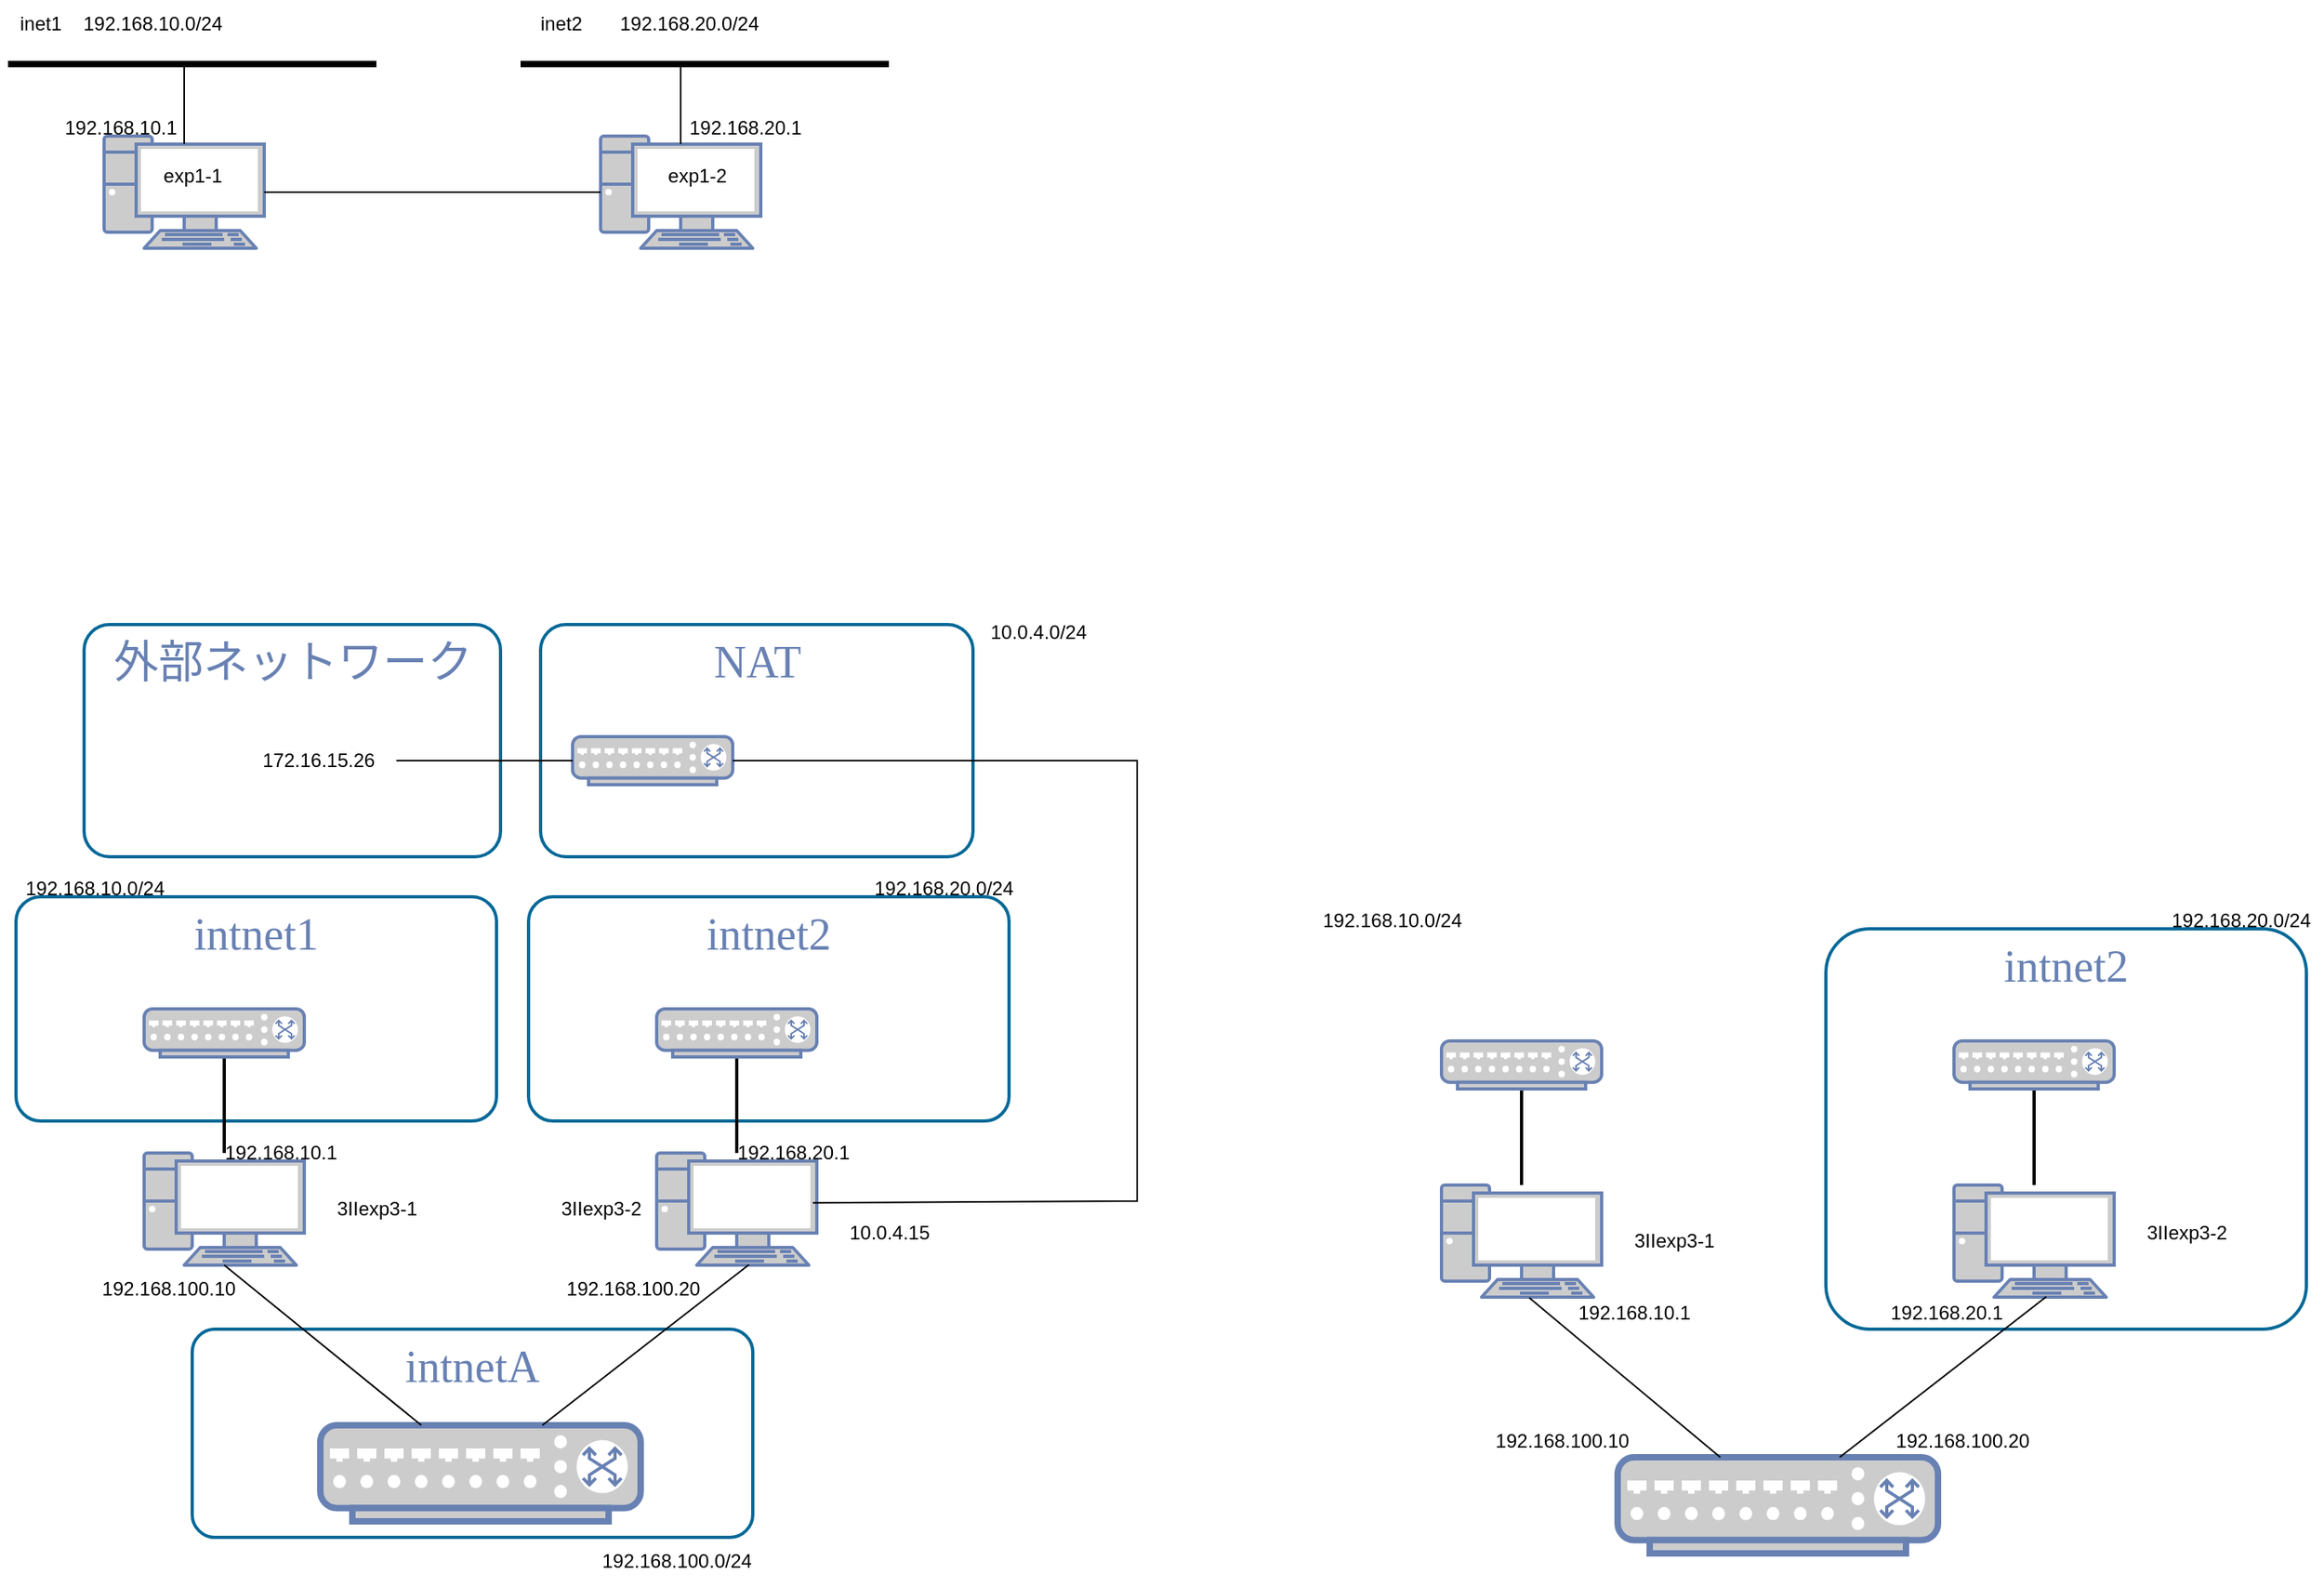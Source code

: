 <mxfile version="24.6.4" type="device">
  <diagram name="Page-1" id="b_qInB4xrP7YfWSxQSzD">
    <mxGraphModel dx="989" dy="532" grid="1" gridSize="10" guides="1" tooltips="1" connect="1" arrows="1" fold="1" page="1" pageScale="1" pageWidth="1920" pageHeight="1200" math="0" shadow="0">
      <root>
        <mxCell id="0" />
        <mxCell id="1" parent="0" />
        <mxCell id="RZSz1_4MtWfsbUxsrrww-99" value="NAT" style="rounded=1;whiteSpace=wrap;html=1;shadow=0;comic=0;strokeColor=#036897;strokeWidth=2;fillColor=none;fontFamily=Verdana;fontSize=28;fontColor=#6881B3;align=center;arcSize=11;verticalAlign=top;" vertex="1" parent="1">
          <mxGeometry x="397.5" y="420" width="270" height="145" as="geometry" />
        </mxCell>
        <mxCell id="RZSz1_4MtWfsbUxsrrww-7" value="intnetA" style="rounded=1;whiteSpace=wrap;html=1;shadow=0;comic=0;strokeColor=#036897;strokeWidth=2;fillColor=none;fontFamily=Verdana;fontSize=28;fontColor=#6881B3;align=center;arcSize=11;verticalAlign=top;" vertex="1" parent="1">
          <mxGeometry x="180" y="860" width="350" height="130" as="geometry" />
        </mxCell>
        <mxCell id="m9mQWVwBYvNHLhUvZ-SC-31" value="intnet2" style="rounded=1;whiteSpace=wrap;html=1;shadow=0;comic=0;strokeColor=#036897;strokeWidth=2;fillColor=none;fontFamily=Verdana;fontSize=28;fontColor=#6881B3;align=center;arcSize=11;verticalAlign=top;" parent="1" vertex="1">
          <mxGeometry x="390" y="590" width="300" height="140" as="geometry" />
        </mxCell>
        <mxCell id="m9mQWVwBYvNHLhUvZ-SC-1" value="" style="fontColor=#0066CC;verticalAlign=top;verticalLabelPosition=bottom;labelPosition=center;align=center;html=1;outlineConnect=0;fillColor=#CCCCCC;strokeColor=#6881B3;gradientColor=none;gradientDirection=north;strokeWidth=2;shape=mxgraph.networks.pc;" parent="1" vertex="1">
          <mxGeometry x="125" y="115" width="100" height="70" as="geometry" />
        </mxCell>
        <mxCell id="m9mQWVwBYvNHLhUvZ-SC-2" value="" style="fontColor=#0066CC;verticalAlign=top;verticalLabelPosition=bottom;labelPosition=center;align=center;html=1;outlineConnect=0;fillColor=#CCCCCC;strokeColor=#6881B3;gradientColor=none;gradientDirection=north;strokeWidth=2;shape=mxgraph.networks.pc;" parent="1" vertex="1">
          <mxGeometry x="435" y="115" width="100" height="70" as="geometry" />
        </mxCell>
        <mxCell id="m9mQWVwBYvNHLhUvZ-SC-3" value="" style="line;strokeWidth=4;html=1;perimeter=backbonePerimeter;points=[];outlineConnect=0;" parent="1" vertex="1">
          <mxGeometry x="65" y="65" width="230" height="10" as="geometry" />
        </mxCell>
        <mxCell id="m9mQWVwBYvNHLhUvZ-SC-4" value="" style="line;strokeWidth=4;html=1;perimeter=backbonePerimeter;points=[];outlineConnect=0;" parent="1" vertex="1">
          <mxGeometry x="385" y="65" width="230" height="10" as="geometry" />
        </mxCell>
        <mxCell id="m9mQWVwBYvNHLhUvZ-SC-5" value="" style="endArrow=none;html=1;rounded=0;exitX=0.5;exitY=0.07;exitDx=0;exitDy=0;exitPerimeter=0;" parent="1" source="m9mQWVwBYvNHLhUvZ-SC-2" target="m9mQWVwBYvNHLhUvZ-SC-4" edge="1">
          <mxGeometry width="50" height="50" relative="1" as="geometry">
            <mxPoint x="189.667" y="125" as="sourcePoint" />
            <mxPoint x="195" y="81" as="targetPoint" />
            <Array as="points">
              <mxPoint x="485" y="75" />
            </Array>
          </mxGeometry>
        </mxCell>
        <mxCell id="m9mQWVwBYvNHLhUvZ-SC-6" value="" style="endArrow=none;html=1;rounded=0;exitX=0.5;exitY=0.07;exitDx=0;exitDy=0;exitPerimeter=0;" parent="1" source="m9mQWVwBYvNHLhUvZ-SC-1" target="m9mQWVwBYvNHLhUvZ-SC-3" edge="1">
          <mxGeometry width="50" height="50" relative="1" as="geometry">
            <mxPoint x="305" y="325" as="sourcePoint" />
            <mxPoint x="225" y="105" as="targetPoint" />
          </mxGeometry>
        </mxCell>
        <mxCell id="m9mQWVwBYvNHLhUvZ-SC-7" value="inet1" style="text;html=1;align=center;verticalAlign=middle;resizable=0;points=[];autosize=1;strokeColor=none;fillColor=none;" parent="1" vertex="1">
          <mxGeometry x="60" y="30" width="50" height="30" as="geometry" />
        </mxCell>
        <mxCell id="m9mQWVwBYvNHLhUvZ-SC-8" value="exp1-1" style="text;html=1;align=center;verticalAlign=middle;resizable=0;points=[];autosize=1;strokeColor=none;fillColor=none;" parent="1" vertex="1">
          <mxGeometry x="150" y="125" width="60" height="30" as="geometry" />
        </mxCell>
        <mxCell id="m9mQWVwBYvNHLhUvZ-SC-9" value="exp1-2" style="text;html=1;align=center;verticalAlign=middle;resizable=0;points=[];autosize=1;strokeColor=none;fillColor=none;" parent="1" vertex="1">
          <mxGeometry x="465" y="125" width="60" height="30" as="geometry" />
        </mxCell>
        <mxCell id="m9mQWVwBYvNHLhUvZ-SC-10" value="inet2" style="text;html=1;align=center;verticalAlign=middle;resizable=0;points=[];autosize=1;strokeColor=none;fillColor=none;" parent="1" vertex="1">
          <mxGeometry x="385" y="30" width="50" height="30" as="geometry" />
        </mxCell>
        <mxCell id="m9mQWVwBYvNHLhUvZ-SC-11" value="192.168.10.0/24" style="text;html=1;align=center;verticalAlign=middle;resizable=0;points=[];autosize=1;strokeColor=none;fillColor=none;" parent="1" vertex="1">
          <mxGeometry x="100" y="30" width="110" height="30" as="geometry" />
        </mxCell>
        <mxCell id="m9mQWVwBYvNHLhUvZ-SC-12" value="192.168.20.0/24" style="text;html=1;align=center;verticalAlign=middle;resizable=0;points=[];autosize=1;strokeColor=none;fillColor=none;" parent="1" vertex="1">
          <mxGeometry x="435" y="30" width="110" height="30" as="geometry" />
        </mxCell>
        <mxCell id="m9mQWVwBYvNHLhUvZ-SC-13" value="192.168.10.1" style="text;html=1;align=center;verticalAlign=middle;resizable=0;points=[];autosize=1;strokeColor=none;fillColor=none;" parent="1" vertex="1">
          <mxGeometry x="90" y="95" width="90" height="30" as="geometry" />
        </mxCell>
        <mxCell id="m9mQWVwBYvNHLhUvZ-SC-14" value="192.168.20.1" style="text;html=1;align=center;verticalAlign=middle;resizable=0;points=[];autosize=1;strokeColor=none;fillColor=none;" parent="1" vertex="1">
          <mxGeometry x="480" y="95" width="90" height="30" as="geometry" />
        </mxCell>
        <mxCell id="m9mQWVwBYvNHLhUvZ-SC-27" value="intnet1" style="rounded=1;whiteSpace=wrap;html=1;shadow=0;comic=0;strokeColor=#036897;strokeWidth=2;fillColor=none;fontFamily=Verdana;fontSize=28;fontColor=#6881B3;align=center;arcSize=11;verticalAlign=top;" parent="1" vertex="1">
          <mxGeometry x="70" y="590" width="300" height="140" as="geometry" />
        </mxCell>
        <mxCell id="m9mQWVwBYvNHLhUvZ-SC-28" value="" style="fontColor=#0066CC;verticalAlign=top;verticalLabelPosition=bottom;labelPosition=center;align=center;html=1;fillColor=#CCCCCC;strokeColor=#6881B3;gradientColor=none;gradientDirection=north;strokeWidth=2;shape=mxgraph.networks.pc;rounded=0;shadow=0;comic=0;" parent="1" vertex="1">
          <mxGeometry x="150.0" y="750" width="100" height="70" as="geometry" />
        </mxCell>
        <mxCell id="m9mQWVwBYvNHLhUvZ-SC-29" style="edgeStyle=none;html=1;labelBackgroundColor=none;endArrow=none;endFill=0;strokeWidth=2;fontFamily=Verdana;fontSize=15;fontColor=#036897;entryX=0.5;entryY=1;entryDx=0;entryDy=0;entryPerimeter=0;" parent="1" source="m9mQWVwBYvNHLhUvZ-SC-28" target="m9mQWVwBYvNHLhUvZ-SC-30" edge="1">
          <mxGeometry relative="1" as="geometry">
            <mxPoint x="223.014" y="695" as="targetPoint" />
          </mxGeometry>
        </mxCell>
        <mxCell id="m9mQWVwBYvNHLhUvZ-SC-30" value="" style="fontColor=#0066CC;verticalAlign=top;verticalLabelPosition=bottom;labelPosition=center;align=center;html=1;outlineConnect=0;fillColor=#CCCCCC;strokeColor=#6881B3;gradientColor=none;gradientDirection=north;strokeWidth=2;shape=mxgraph.networks.switch;" parent="1" vertex="1">
          <mxGeometry x="150" y="660" width="100" height="30" as="geometry" />
        </mxCell>
        <mxCell id="m9mQWVwBYvNHLhUvZ-SC-32" value="" style="fontColor=#0066CC;verticalAlign=top;verticalLabelPosition=bottom;labelPosition=center;align=center;html=1;fillColor=#CCCCCC;strokeColor=#6881B3;gradientColor=none;gradientDirection=north;strokeWidth=2;shape=mxgraph.networks.pc;rounded=0;shadow=0;comic=0;" parent="1" vertex="1">
          <mxGeometry x="470.0" y="750" width="100" height="70" as="geometry" />
        </mxCell>
        <mxCell id="m9mQWVwBYvNHLhUvZ-SC-33" style="edgeStyle=none;html=1;labelBackgroundColor=none;endArrow=none;endFill=0;strokeWidth=2;fontFamily=Verdana;fontSize=15;fontColor=#036897;entryX=0.5;entryY=1;entryDx=0;entryDy=0;entryPerimeter=0;" parent="1" source="m9mQWVwBYvNHLhUvZ-SC-32" target="m9mQWVwBYvNHLhUvZ-SC-34" edge="1">
          <mxGeometry relative="1" as="geometry">
            <mxPoint x="543.014" y="695" as="targetPoint" />
          </mxGeometry>
        </mxCell>
        <mxCell id="m9mQWVwBYvNHLhUvZ-SC-34" value="" style="fontColor=#0066CC;verticalAlign=top;verticalLabelPosition=bottom;labelPosition=center;align=center;html=1;outlineConnect=0;fillColor=#CCCCCC;strokeColor=#6881B3;gradientColor=none;gradientDirection=north;strokeWidth=2;shape=mxgraph.networks.switch;" parent="1" vertex="1">
          <mxGeometry x="470" y="660" width="100" height="30" as="geometry" />
        </mxCell>
        <mxCell id="m9mQWVwBYvNHLhUvZ-SC-35" value="3IIexp3-1" style="text;html=1;align=center;verticalAlign=middle;resizable=0;points=[];autosize=1;strokeColor=none;fillColor=none;" parent="1" vertex="1">
          <mxGeometry x="260" y="775" width="70" height="20" as="geometry" />
        </mxCell>
        <mxCell id="m9mQWVwBYvNHLhUvZ-SC-36" value="3IIexp3-2" style="text;html=1;align=center;verticalAlign=middle;resizable=0;points=[];autosize=1;strokeColor=none;fillColor=none;" parent="1" vertex="1">
          <mxGeometry x="400" y="775" width="70" height="20" as="geometry" />
        </mxCell>
        <mxCell id="m9mQWVwBYvNHLhUvZ-SC-37" value="192.168.10.1" style="text;html=1;align=center;verticalAlign=middle;resizable=0;points=[];autosize=1;strokeColor=none;fillColor=none;" parent="1" vertex="1">
          <mxGeometry x="190" y="740" width="90" height="20" as="geometry" />
        </mxCell>
        <mxCell id="m9mQWVwBYvNHLhUvZ-SC-38" value="192.168.20.1" style="text;html=1;align=center;verticalAlign=middle;resizable=0;points=[];autosize=1;strokeColor=none;fillColor=none;" parent="1" vertex="1">
          <mxGeometry x="510" y="740" width="90" height="20" as="geometry" />
        </mxCell>
        <mxCell id="RZSz1_4MtWfsbUxsrrww-1" value="" style="endArrow=none;html=1;rounded=0;exitX=1;exitY=0.5;exitDx=0;exitDy=0;exitPerimeter=0;" edge="1" parent="1" source="m9mQWVwBYvNHLhUvZ-SC-1" target="m9mQWVwBYvNHLhUvZ-SC-2">
          <mxGeometry width="50" height="50" relative="1" as="geometry">
            <mxPoint x="160" y="250" as="sourcePoint" />
            <mxPoint x="450" y="100" as="targetPoint" />
          </mxGeometry>
        </mxCell>
        <mxCell id="RZSz1_4MtWfsbUxsrrww-2" value="" style="fontColor=#0066CC;verticalAlign=top;verticalLabelPosition=bottom;labelPosition=center;align=center;html=1;outlineConnect=0;fillColor=#CCCCCC;strokeColor=#6881B3;gradientColor=none;gradientDirection=north;strokeWidth=2;shape=mxgraph.networks.switch;" vertex="1" parent="1">
          <mxGeometry x="260" y="920" width="200" height="60" as="geometry" />
        </mxCell>
        <mxCell id="RZSz1_4MtWfsbUxsrrww-3" value="" style="endArrow=none;html=1;rounded=0;exitX=0.5;exitY=1;exitDx=0;exitDy=0;exitPerimeter=0;" edge="1" parent="1" source="m9mQWVwBYvNHLhUvZ-SC-28" target="RZSz1_4MtWfsbUxsrrww-2">
          <mxGeometry width="50" height="50" relative="1" as="geometry">
            <mxPoint x="400" y="760" as="sourcePoint" />
            <mxPoint x="450" y="710" as="targetPoint" />
          </mxGeometry>
        </mxCell>
        <mxCell id="RZSz1_4MtWfsbUxsrrww-4" value="" style="endArrow=none;html=1;rounded=0;exitX=0.576;exitY=0.996;exitDx=0;exitDy=0;exitPerimeter=0;" edge="1" parent="1" source="m9mQWVwBYvNHLhUvZ-SC-32" target="RZSz1_4MtWfsbUxsrrww-2">
          <mxGeometry width="50" height="50" relative="1" as="geometry">
            <mxPoint x="650" y="910" as="sourcePoint" />
            <mxPoint x="769" y="1010" as="targetPoint" />
          </mxGeometry>
        </mxCell>
        <mxCell id="RZSz1_4MtWfsbUxsrrww-5" value="192.168.100.10" style="text;html=1;align=center;verticalAlign=middle;resizable=0;points=[];autosize=1;strokeColor=none;fillColor=none;" vertex="1" parent="1">
          <mxGeometry x="110" y="820" width="110" height="30" as="geometry" />
        </mxCell>
        <mxCell id="RZSz1_4MtWfsbUxsrrww-6" value="192.168.100.20" style="text;html=1;align=center;verticalAlign=middle;resizable=0;points=[];autosize=1;strokeColor=none;fillColor=none;" vertex="1" parent="1">
          <mxGeometry x="400" y="820" width="110" height="30" as="geometry" />
        </mxCell>
        <mxCell id="RZSz1_4MtWfsbUxsrrww-9" value="外部ネットワーク" style="rounded=1;whiteSpace=wrap;html=1;shadow=0;comic=0;strokeColor=#036897;strokeWidth=2;fillColor=none;fontFamily=Verdana;fontSize=28;fontColor=#6881B3;align=center;arcSize=11;verticalAlign=top;" vertex="1" parent="1">
          <mxGeometry x="112.5" y="420" width="260" height="145" as="geometry" />
        </mxCell>
        <mxCell id="RZSz1_4MtWfsbUxsrrww-10" value="192.168.10.0/24" style="text;strokeColor=none;fillColor=none;align=left;verticalAlign=middle;spacingLeft=4;spacingRight=4;overflow=hidden;points=[[0,0.5],[1,0.5]];portConstraint=eastwest;rotatable=0;whiteSpace=wrap;html=1;" vertex="1" parent="1">
          <mxGeometry x="70" y="570" width="100" height="30" as="geometry" />
        </mxCell>
        <mxCell id="RZSz1_4MtWfsbUxsrrww-11" value="192.168.20.0/24" style="text;strokeColor=none;fillColor=none;align=left;verticalAlign=middle;spacingLeft=4;spacingRight=4;overflow=hidden;points=[[0,0.5],[1,0.5]];portConstraint=eastwest;rotatable=0;whiteSpace=wrap;html=1;" vertex="1" parent="1">
          <mxGeometry x="600" y="570" width="100" height="30" as="geometry" />
        </mxCell>
        <mxCell id="RZSz1_4MtWfsbUxsrrww-16" value="" style="fontColor=#0066CC;verticalAlign=top;verticalLabelPosition=bottom;labelPosition=center;align=center;html=1;fillColor=#CCCCCC;strokeColor=#6881B3;gradientColor=none;gradientDirection=north;strokeWidth=2;shape=mxgraph.networks.pc;rounded=0;shadow=0;comic=0;" vertex="1" parent="1">
          <mxGeometry x="960.0" y="770" width="100" height="70" as="geometry" />
        </mxCell>
        <mxCell id="RZSz1_4MtWfsbUxsrrww-17" style="edgeStyle=none;html=1;labelBackgroundColor=none;endArrow=none;endFill=0;strokeWidth=2;fontFamily=Verdana;fontSize=15;fontColor=#036897;entryX=0.5;entryY=1;entryDx=0;entryDy=0;entryPerimeter=0;" edge="1" parent="1" source="RZSz1_4MtWfsbUxsrrww-16" target="RZSz1_4MtWfsbUxsrrww-18">
          <mxGeometry relative="1" as="geometry">
            <mxPoint x="1033.014" y="715" as="targetPoint" />
          </mxGeometry>
        </mxCell>
        <mxCell id="RZSz1_4MtWfsbUxsrrww-18" value="" style="fontColor=#0066CC;verticalAlign=top;verticalLabelPosition=bottom;labelPosition=center;align=center;html=1;outlineConnect=0;fillColor=#CCCCCC;strokeColor=#6881B3;gradientColor=none;gradientDirection=north;strokeWidth=2;shape=mxgraph.networks.switch;" vertex="1" parent="1">
          <mxGeometry x="960" y="680" width="100" height="30" as="geometry" />
        </mxCell>
        <mxCell id="RZSz1_4MtWfsbUxsrrww-19" value="intnet2" style="rounded=1;whiteSpace=wrap;html=1;shadow=0;comic=0;strokeColor=#036897;strokeWidth=2;fillColor=none;fontFamily=Verdana;fontSize=28;fontColor=#6881B3;align=center;arcSize=11;verticalAlign=top;" vertex="1" parent="1">
          <mxGeometry x="1200" y="610" width="300" height="250" as="geometry" />
        </mxCell>
        <mxCell id="RZSz1_4MtWfsbUxsrrww-20" value="" style="fontColor=#0066CC;verticalAlign=top;verticalLabelPosition=bottom;labelPosition=center;align=center;html=1;fillColor=#CCCCCC;strokeColor=#6881B3;gradientColor=none;gradientDirection=north;strokeWidth=2;shape=mxgraph.networks.pc;rounded=0;shadow=0;comic=0;" vertex="1" parent="1">
          <mxGeometry x="1280.0" y="770" width="100" height="70" as="geometry" />
        </mxCell>
        <mxCell id="RZSz1_4MtWfsbUxsrrww-21" style="edgeStyle=none;html=1;labelBackgroundColor=none;endArrow=none;endFill=0;strokeWidth=2;fontFamily=Verdana;fontSize=15;fontColor=#036897;entryX=0.5;entryY=1;entryDx=0;entryDy=0;entryPerimeter=0;" edge="1" parent="1" source="RZSz1_4MtWfsbUxsrrww-20" target="RZSz1_4MtWfsbUxsrrww-22">
          <mxGeometry relative="1" as="geometry">
            <mxPoint x="1353.014" y="715" as="targetPoint" />
          </mxGeometry>
        </mxCell>
        <mxCell id="RZSz1_4MtWfsbUxsrrww-22" value="" style="fontColor=#0066CC;verticalAlign=top;verticalLabelPosition=bottom;labelPosition=center;align=center;html=1;outlineConnect=0;fillColor=#CCCCCC;strokeColor=#6881B3;gradientColor=none;gradientDirection=north;strokeWidth=2;shape=mxgraph.networks.switch;" vertex="1" parent="1">
          <mxGeometry x="1280" y="680" width="100" height="30" as="geometry" />
        </mxCell>
        <mxCell id="RZSz1_4MtWfsbUxsrrww-23" value="3IIexp3-1" style="text;html=1;align=center;verticalAlign=middle;resizable=0;points=[];autosize=1;strokeColor=none;fillColor=none;" vertex="1" parent="1">
          <mxGeometry x="1070" y="795" width="70" height="20" as="geometry" />
        </mxCell>
        <mxCell id="RZSz1_4MtWfsbUxsrrww-24" value="3IIexp3-2" style="text;html=1;align=center;verticalAlign=middle;resizable=0;points=[];autosize=1;strokeColor=none;fillColor=none;" vertex="1" parent="1">
          <mxGeometry x="1390" y="790" width="70" height="20" as="geometry" />
        </mxCell>
        <mxCell id="RZSz1_4MtWfsbUxsrrww-25" value="192.168.10.1" style="text;html=1;align=center;verticalAlign=middle;resizable=0;points=[];autosize=1;strokeColor=none;fillColor=none;" vertex="1" parent="1">
          <mxGeometry x="1035" y="840" width="90" height="20" as="geometry" />
        </mxCell>
        <mxCell id="RZSz1_4MtWfsbUxsrrww-26" value="192.168.20.1" style="text;html=1;align=center;verticalAlign=middle;resizable=0;points=[];autosize=1;strokeColor=none;fillColor=none;" vertex="1" parent="1">
          <mxGeometry x="1230" y="840" width="90" height="20" as="geometry" />
        </mxCell>
        <mxCell id="RZSz1_4MtWfsbUxsrrww-27" value="" style="fontColor=#0066CC;verticalAlign=top;verticalLabelPosition=bottom;labelPosition=center;align=center;html=1;outlineConnect=0;fillColor=#CCCCCC;strokeColor=#6881B3;gradientColor=none;gradientDirection=north;strokeWidth=2;shape=mxgraph.networks.switch;" vertex="1" parent="1">
          <mxGeometry x="1070" y="940" width="200" height="60" as="geometry" />
        </mxCell>
        <mxCell id="RZSz1_4MtWfsbUxsrrww-28" value="" style="endArrow=none;html=1;rounded=0;exitX=0.548;exitY=1.006;exitDx=0;exitDy=0;exitPerimeter=0;" edge="1" parent="1" source="RZSz1_4MtWfsbUxsrrww-16" target="RZSz1_4MtWfsbUxsrrww-27">
          <mxGeometry width="50" height="50" relative="1" as="geometry">
            <mxPoint x="1210" y="780" as="sourcePoint" />
            <mxPoint x="1260" y="730" as="targetPoint" />
          </mxGeometry>
        </mxCell>
        <mxCell id="RZSz1_4MtWfsbUxsrrww-29" value="" style="endArrow=none;html=1;rounded=0;exitX=0.576;exitY=0.996;exitDx=0;exitDy=0;exitPerimeter=0;" edge="1" parent="1" source="RZSz1_4MtWfsbUxsrrww-20" target="RZSz1_4MtWfsbUxsrrww-27">
          <mxGeometry width="50" height="50" relative="1" as="geometry">
            <mxPoint x="1460" y="930" as="sourcePoint" />
            <mxPoint x="1579" y="1030" as="targetPoint" />
          </mxGeometry>
        </mxCell>
        <mxCell id="RZSz1_4MtWfsbUxsrrww-30" value="192.168.100.10" style="text;html=1;align=center;verticalAlign=middle;resizable=0;points=[];autosize=1;strokeColor=none;fillColor=none;" vertex="1" parent="1">
          <mxGeometry x="980" y="915" width="110" height="30" as="geometry" />
        </mxCell>
        <mxCell id="RZSz1_4MtWfsbUxsrrww-31" value="192.168.100.20" style="text;html=1;align=center;verticalAlign=middle;resizable=0;points=[];autosize=1;strokeColor=none;fillColor=none;" vertex="1" parent="1">
          <mxGeometry x="1230" y="915" width="110" height="30" as="geometry" />
        </mxCell>
        <mxCell id="RZSz1_4MtWfsbUxsrrww-33" value="192.168.10.0/24" style="text;strokeColor=none;fillColor=none;align=left;verticalAlign=middle;spacingLeft=4;spacingRight=4;overflow=hidden;points=[[0,0.5],[1,0.5]];portConstraint=eastwest;rotatable=0;whiteSpace=wrap;html=1;" vertex="1" parent="1">
          <mxGeometry x="880" y="590" width="100" height="30" as="geometry" />
        </mxCell>
        <mxCell id="RZSz1_4MtWfsbUxsrrww-34" value="192.168.20.0/24" style="text;strokeColor=none;fillColor=none;align=left;verticalAlign=middle;spacingLeft=4;spacingRight=4;overflow=hidden;points=[[0,0.5],[1,0.5]];portConstraint=eastwest;rotatable=0;whiteSpace=wrap;html=1;" vertex="1" parent="1">
          <mxGeometry x="1410" y="590" width="100" height="30" as="geometry" />
        </mxCell>
        <mxCell id="RZSz1_4MtWfsbUxsrrww-35" value="" style="fontColor=#0066CC;verticalAlign=top;verticalLabelPosition=bottom;labelPosition=center;align=center;html=1;outlineConnect=0;fillColor=#CCCCCC;strokeColor=#6881B3;gradientColor=none;gradientDirection=north;strokeWidth=2;shape=mxgraph.networks.switch;" vertex="1" parent="1">
          <mxGeometry x="417.5" y="490" width="100" height="30" as="geometry" />
        </mxCell>
        <mxCell id="RZSz1_4MtWfsbUxsrrww-36" value="172.16.15.26" style="text;strokeColor=none;fillColor=none;align=left;verticalAlign=middle;spacingLeft=4;spacingRight=4;overflow=hidden;points=[[0,0.5],[1,0.5]];portConstraint=eastwest;rotatable=0;whiteSpace=wrap;html=1;" vertex="1" parent="1">
          <mxGeometry x="217.5" y="490" width="105" height="30" as="geometry" />
        </mxCell>
        <mxCell id="RZSz1_4MtWfsbUxsrrww-37" value="" style="endArrow=none;html=1;rounded=0;entryX=0.975;entryY=0.444;entryDx=0;entryDy=0;entryPerimeter=0;" edge="1" parent="1" source="RZSz1_4MtWfsbUxsrrww-35" target="m9mQWVwBYvNHLhUvZ-SC-32">
          <mxGeometry width="50" height="50" relative="1" as="geometry">
            <mxPoint x="538" y="830" as="sourcePoint" />
            <mxPoint x="770" y="930" as="targetPoint" />
            <Array as="points">
              <mxPoint x="770" y="505" />
              <mxPoint x="770" y="780" />
            </Array>
          </mxGeometry>
        </mxCell>
        <mxCell id="RZSz1_4MtWfsbUxsrrww-98" value="" style="endArrow=none;html=1;rounded=0;entryX=0;entryY=0.5;entryDx=0;entryDy=0;entryPerimeter=0;" edge="1" parent="1" target="RZSz1_4MtWfsbUxsrrww-35">
          <mxGeometry width="50" height="50" relative="1" as="geometry">
            <mxPoint x="307.5" y="505" as="sourcePoint" />
            <mxPoint x="487.5" y="670" as="targetPoint" />
          </mxGeometry>
        </mxCell>
        <mxCell id="RZSz1_4MtWfsbUxsrrww-101" value="10.0.4.15" style="text;html=1;align=center;verticalAlign=middle;resizable=0;points=[];autosize=1;strokeColor=none;fillColor=none;" vertex="1" parent="1">
          <mxGeometry x="580" y="785" width="70" height="30" as="geometry" />
        </mxCell>
        <mxCell id="RZSz1_4MtWfsbUxsrrww-102" value="10.0.4.0/24" style="text;html=1;align=center;verticalAlign=middle;resizable=0;points=[];autosize=1;strokeColor=none;fillColor=none;" vertex="1" parent="1">
          <mxGeometry x="667.5" y="410" width="80" height="30" as="geometry" />
        </mxCell>
        <mxCell id="RZSz1_4MtWfsbUxsrrww-103" value="192.168.100.0/24" style="text;strokeColor=none;fillColor=none;align=left;verticalAlign=middle;spacingLeft=4;spacingRight=4;overflow=hidden;points=[[0,0.5],[1,0.5]];portConstraint=eastwest;rotatable=0;whiteSpace=wrap;html=1;" vertex="1" parent="1">
          <mxGeometry x="430" y="990" width="120" height="30" as="geometry" />
        </mxCell>
      </root>
    </mxGraphModel>
  </diagram>
</mxfile>
